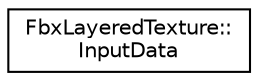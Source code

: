 digraph "クラス階層図"
{
  edge [fontname="Helvetica",fontsize="10",labelfontname="Helvetica",labelfontsize="10"];
  node [fontname="Helvetica",fontsize="10",shape=record];
  rankdir="LR";
  Node0 [label="FbxLayeredTexture::\lInputData",height=0.2,width=0.4,color="black", fillcolor="white", style="filled",URL="$struct_fbx_layered_texture_1_1_input_data.html"];
}
